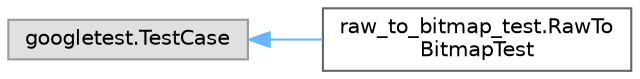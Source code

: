 digraph "Graphical Class Hierarchy"
{
 // LATEX_PDF_SIZE
  bgcolor="transparent";
  edge [fontname=Helvetica,fontsize=10,labelfontname=Helvetica,labelfontsize=10];
  node [fontname=Helvetica,fontsize=10,shape=box,height=0.2,width=0.4];
  rankdir="LR";
  Node0 [id="Node000000",label="googletest.TestCase",height=0.2,width=0.4,color="grey60", fillcolor="#E0E0E0", style="filled",tooltip=" "];
  Node0 -> Node1 [id="edge190_Node000000_Node000001",dir="back",color="steelblue1",style="solid",tooltip=" "];
  Node1 [id="Node000001",label="raw_to_bitmap_test.RawTo\lBitmapTest",height=0.2,width=0.4,color="grey40", fillcolor="white", style="filled",URL="$classraw__to__bitmap__test_1_1_raw_to_bitmap_test.html",tooltip=" "];
}
